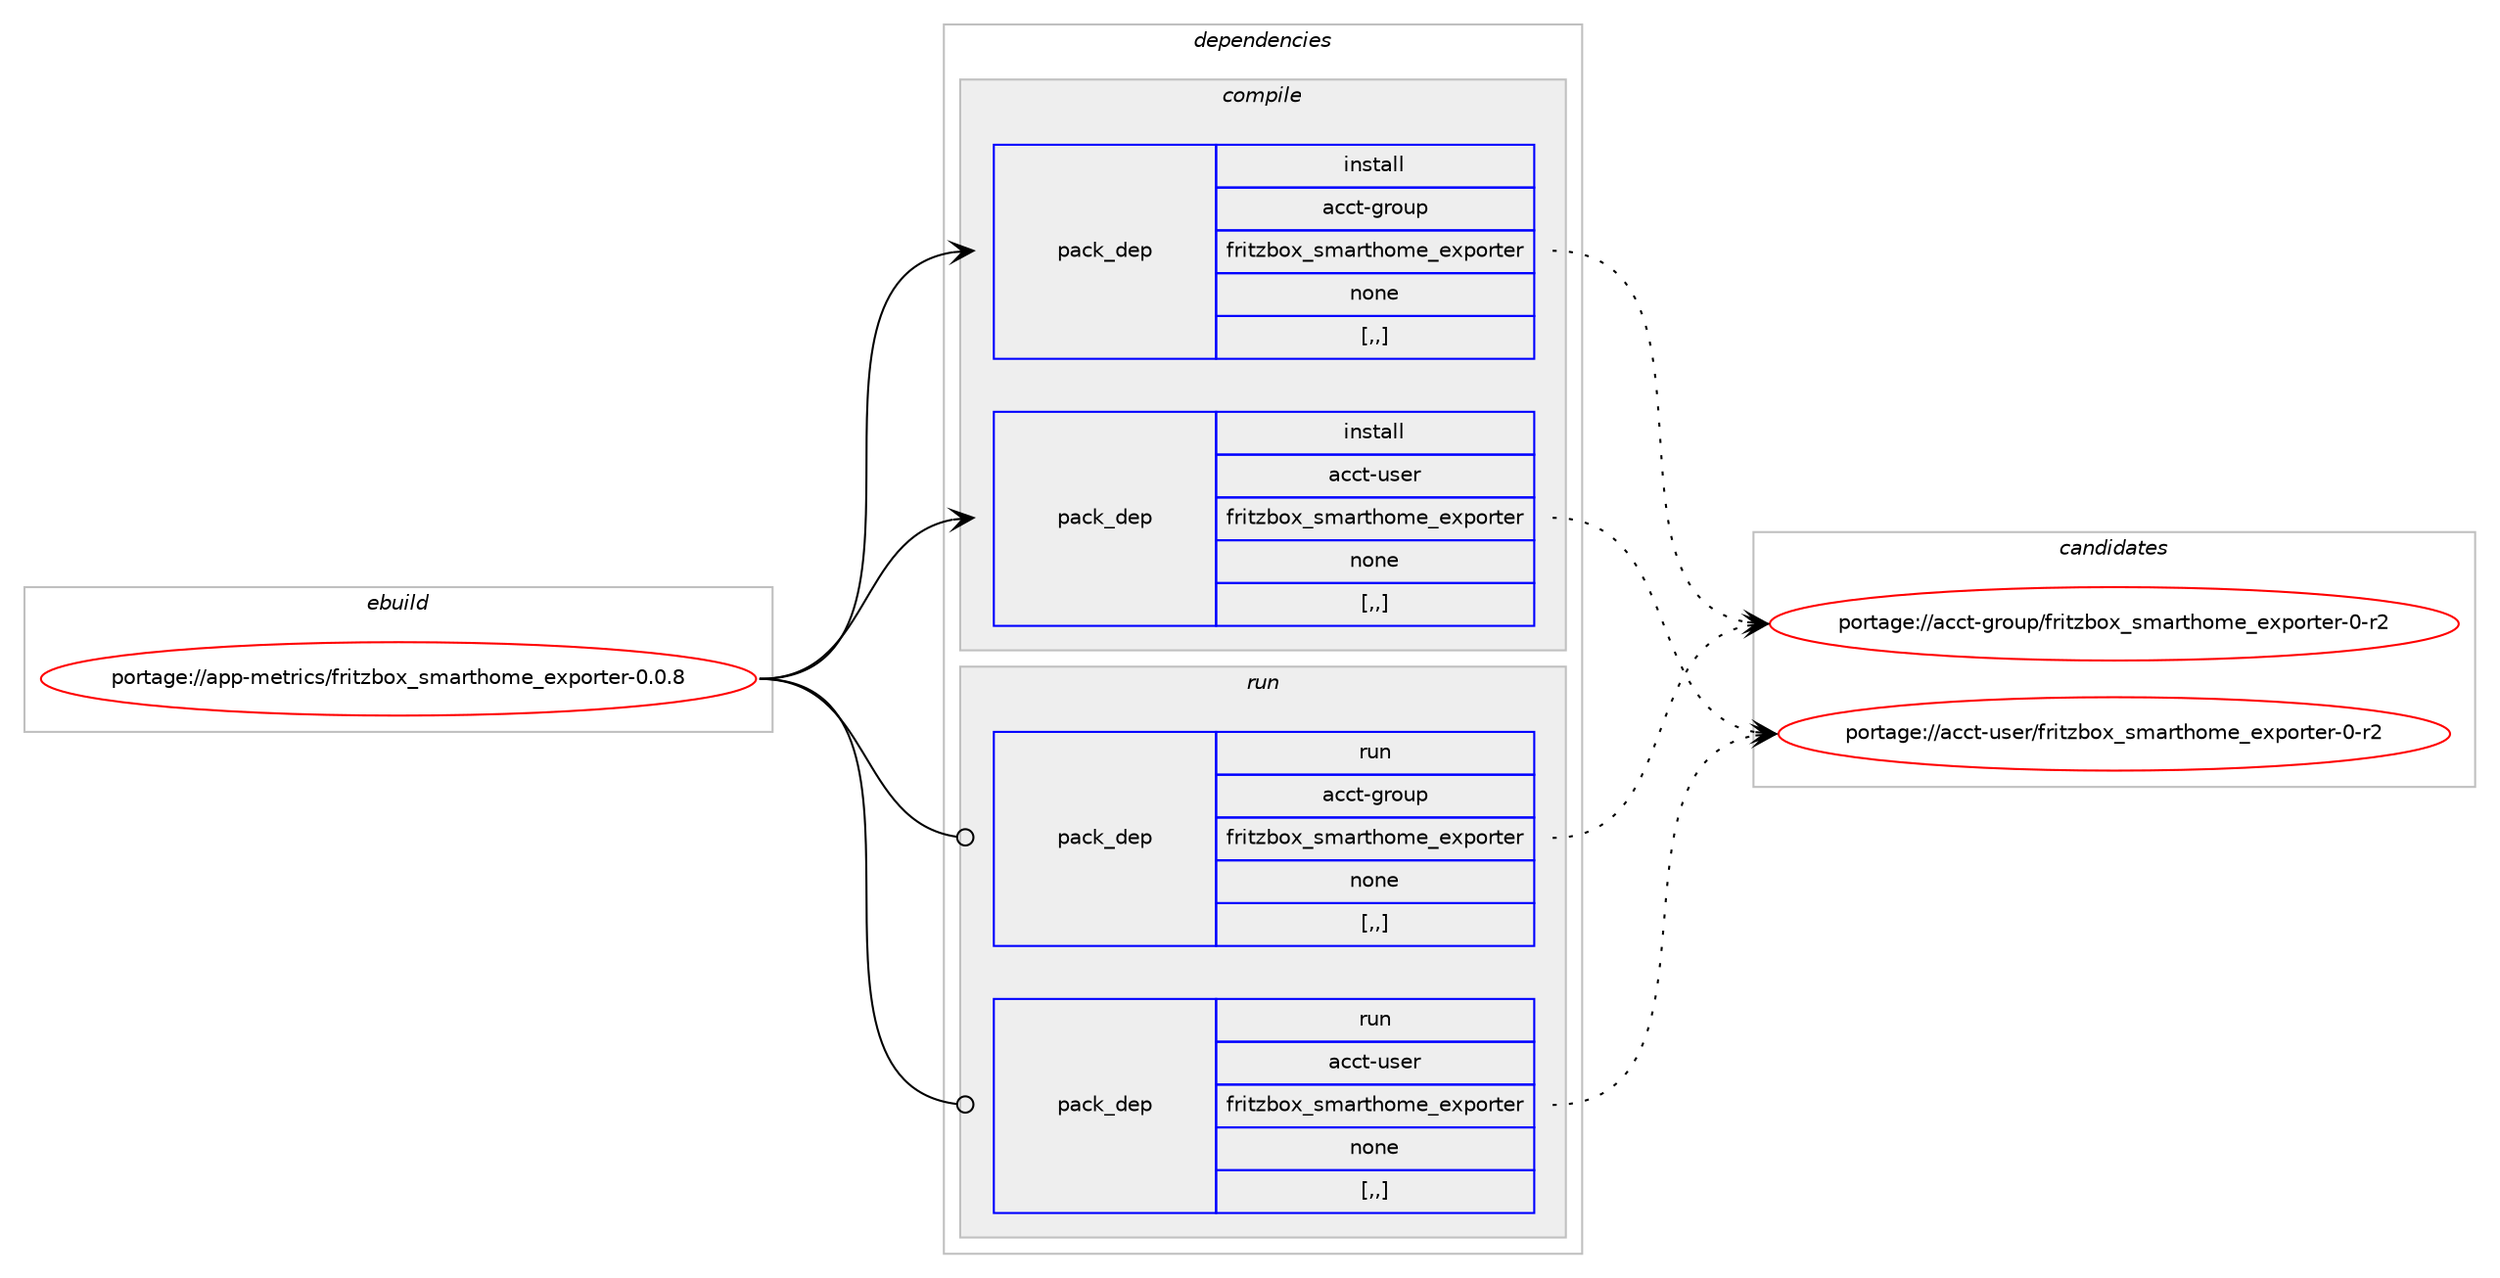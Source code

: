 digraph prolog {

# *************
# Graph options
# *************

newrank=true;
concentrate=true;
compound=true;
graph [rankdir=LR,fontname=Helvetica,fontsize=10,ranksep=1.5];#, ranksep=2.5, nodesep=0.2];
edge  [arrowhead=vee];
node  [fontname=Helvetica,fontsize=10];

# **********
# The ebuild
# **********

subgraph cluster_leftcol {
color=gray;
label=<<i>ebuild</i>>;
id [label="portage://app-metrics/fritzbox_smarthome_exporter-0.0.8", color=red, width=4, href="../app-metrics/fritzbox_smarthome_exporter-0.0.8.svg"];
}

# ****************
# The dependencies
# ****************

subgraph cluster_midcol {
color=gray;
label=<<i>dependencies</i>>;
subgraph cluster_compile {
fillcolor="#eeeeee";
style=filled;
label=<<i>compile</i>>;
subgraph pack27691 {
dependency39657 [label=<<TABLE BORDER="0" CELLBORDER="1" CELLSPACING="0" CELLPADDING="4" WIDTH="220"><TR><TD ROWSPAN="6" CELLPADDING="30">pack_dep</TD></TR><TR><TD WIDTH="110">install</TD></TR><TR><TD>acct-group</TD></TR><TR><TD>fritzbox_smarthome_exporter</TD></TR><TR><TD>none</TD></TR><TR><TD>[,,]</TD></TR></TABLE>>, shape=none, color=blue];
}
id:e -> dependency39657:w [weight=20,style="solid",arrowhead="vee"];
subgraph pack27692 {
dependency39658 [label=<<TABLE BORDER="0" CELLBORDER="1" CELLSPACING="0" CELLPADDING="4" WIDTH="220"><TR><TD ROWSPAN="6" CELLPADDING="30">pack_dep</TD></TR><TR><TD WIDTH="110">install</TD></TR><TR><TD>acct-user</TD></TR><TR><TD>fritzbox_smarthome_exporter</TD></TR><TR><TD>none</TD></TR><TR><TD>[,,]</TD></TR></TABLE>>, shape=none, color=blue];
}
id:e -> dependency39658:w [weight=20,style="solid",arrowhead="vee"];
}
subgraph cluster_compileandrun {
fillcolor="#eeeeee";
style=filled;
label=<<i>compile and run</i>>;
}
subgraph cluster_run {
fillcolor="#eeeeee";
style=filled;
label=<<i>run</i>>;
subgraph pack27693 {
dependency39659 [label=<<TABLE BORDER="0" CELLBORDER="1" CELLSPACING="0" CELLPADDING="4" WIDTH="220"><TR><TD ROWSPAN="6" CELLPADDING="30">pack_dep</TD></TR><TR><TD WIDTH="110">run</TD></TR><TR><TD>acct-group</TD></TR><TR><TD>fritzbox_smarthome_exporter</TD></TR><TR><TD>none</TD></TR><TR><TD>[,,]</TD></TR></TABLE>>, shape=none, color=blue];
}
id:e -> dependency39659:w [weight=20,style="solid",arrowhead="odot"];
subgraph pack27694 {
dependency39660 [label=<<TABLE BORDER="0" CELLBORDER="1" CELLSPACING="0" CELLPADDING="4" WIDTH="220"><TR><TD ROWSPAN="6" CELLPADDING="30">pack_dep</TD></TR><TR><TD WIDTH="110">run</TD></TR><TR><TD>acct-user</TD></TR><TR><TD>fritzbox_smarthome_exporter</TD></TR><TR><TD>none</TD></TR><TR><TD>[,,]</TD></TR></TABLE>>, shape=none, color=blue];
}
id:e -> dependency39660:w [weight=20,style="solid",arrowhead="odot"];
}
}

# **************
# The candidates
# **************

subgraph cluster_choices {
rank=same;
color=gray;
label=<<i>candidates</i>>;

subgraph choice27691 {
color=black;
nodesep=1;
choice97999911645103114111117112471021141051161229811112095115109971141161041111091019510112011211111411610111445484511450 [label="portage://acct-group/fritzbox_smarthome_exporter-0-r2", color=red, width=4,href="../acct-group/fritzbox_smarthome_exporter-0-r2.svg"];
dependency39657:e -> choice97999911645103114111117112471021141051161229811112095115109971141161041111091019510112011211111411610111445484511450:w [style=dotted,weight="100"];
}
subgraph choice27692 {
color=black;
nodesep=1;
choice97999911645117115101114471021141051161229811112095115109971141161041111091019510112011211111411610111445484511450 [label="portage://acct-user/fritzbox_smarthome_exporter-0-r2", color=red, width=4,href="../acct-user/fritzbox_smarthome_exporter-0-r2.svg"];
dependency39658:e -> choice97999911645117115101114471021141051161229811112095115109971141161041111091019510112011211111411610111445484511450:w [style=dotted,weight="100"];
}
subgraph choice27693 {
color=black;
nodesep=1;
choice97999911645103114111117112471021141051161229811112095115109971141161041111091019510112011211111411610111445484511450 [label="portage://acct-group/fritzbox_smarthome_exporter-0-r2", color=red, width=4,href="../acct-group/fritzbox_smarthome_exporter-0-r2.svg"];
dependency39659:e -> choice97999911645103114111117112471021141051161229811112095115109971141161041111091019510112011211111411610111445484511450:w [style=dotted,weight="100"];
}
subgraph choice27694 {
color=black;
nodesep=1;
choice97999911645117115101114471021141051161229811112095115109971141161041111091019510112011211111411610111445484511450 [label="portage://acct-user/fritzbox_smarthome_exporter-0-r2", color=red, width=4,href="../acct-user/fritzbox_smarthome_exporter-0-r2.svg"];
dependency39660:e -> choice97999911645117115101114471021141051161229811112095115109971141161041111091019510112011211111411610111445484511450:w [style=dotted,weight="100"];
}
}

}
